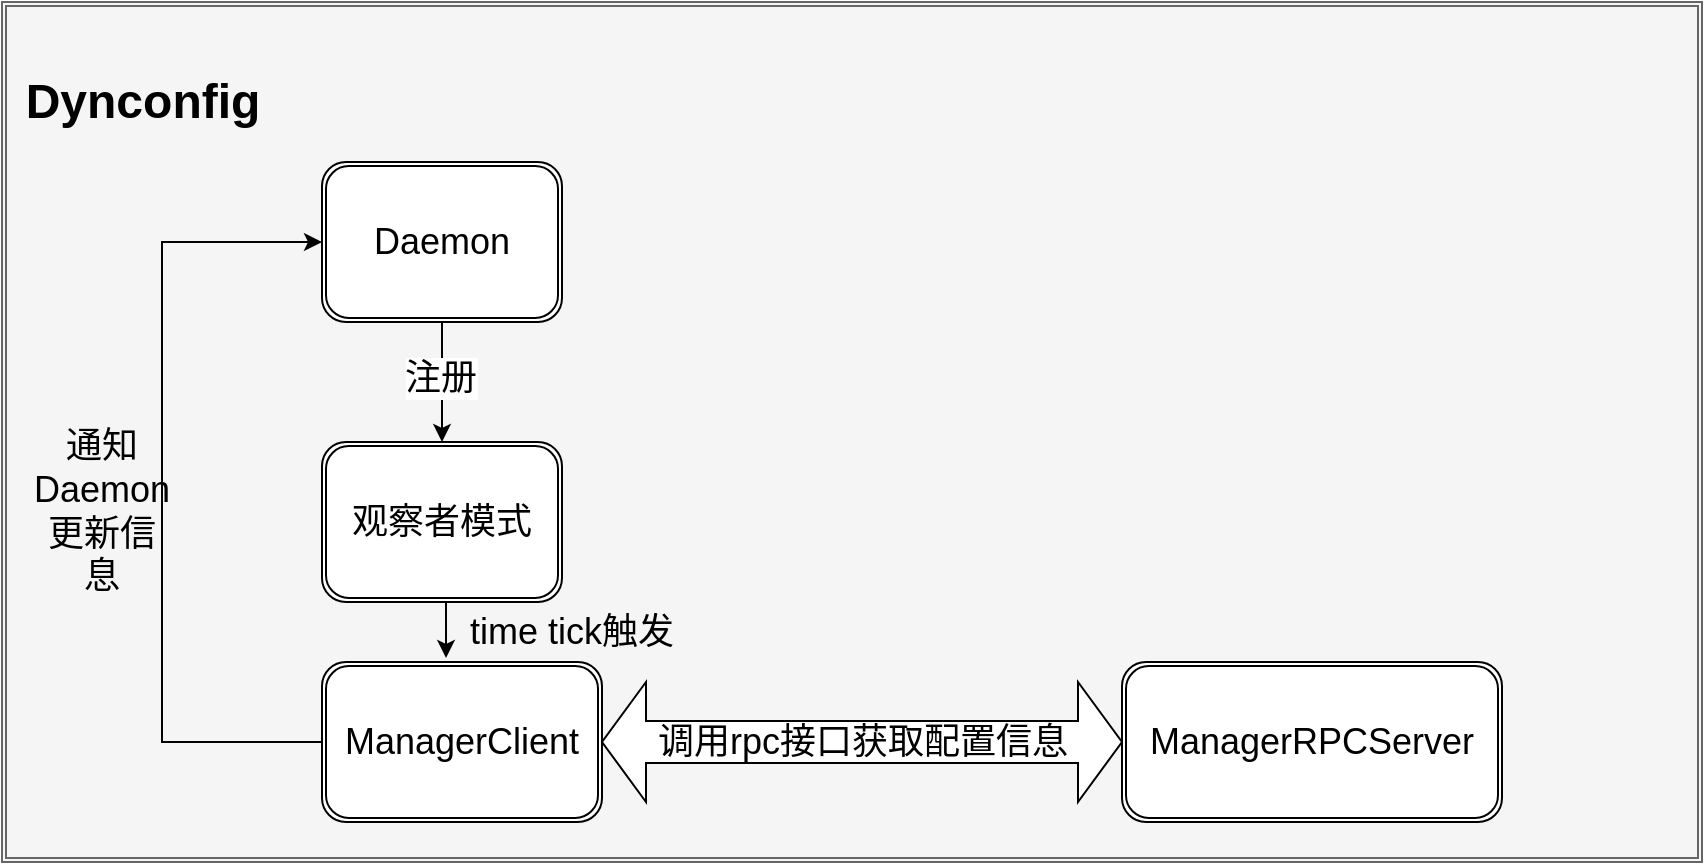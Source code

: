 <mxfile version="20.1.3" type="github">
  <diagram id="L3iIyHaRFa806XpU02ZG" name="第 1 页">
    <mxGraphModel dx="1426" dy="825" grid="1" gridSize="10" guides="1" tooltips="1" connect="1" arrows="1" fold="1" page="1" pageScale="1" pageWidth="827" pageHeight="1169" math="0" shadow="0">
      <root>
        <mxCell id="0" />
        <mxCell id="1" parent="0" />
        <mxCell id="Vvj6BtPym9Hvvpo3pfak-1" value="" style="shape=ext;double=1;rounded=0;whiteSpace=wrap;html=1;fontSize=18;fillColor=#f5f5f5;fontColor=#333333;strokeColor=#666666;" vertex="1" parent="1">
          <mxGeometry x="40" y="40" width="850" height="430" as="geometry" />
        </mxCell>
        <mxCell id="Vvj6BtPym9Hvvpo3pfak-2" value="Dynconfig" style="text;strokeColor=none;fillColor=none;html=1;fontSize=24;fontStyle=1;verticalAlign=middle;align=center;" vertex="1" parent="1">
          <mxGeometry x="60" y="70" width="100" height="40" as="geometry" />
        </mxCell>
        <mxCell id="Vvj6BtPym9Hvvpo3pfak-3" value="观察者模式" style="shape=ext;double=1;rounded=1;whiteSpace=wrap;html=1;fontSize=18;" vertex="1" parent="1">
          <mxGeometry x="200" y="260" width="120" height="80" as="geometry" />
        </mxCell>
        <mxCell id="Vvj6BtPym9Hvvpo3pfak-4" value="Daemon" style="shape=ext;double=1;rounded=1;whiteSpace=wrap;html=1;fontSize=18;" vertex="1" parent="1">
          <mxGeometry x="200" y="120" width="120" height="80" as="geometry" />
        </mxCell>
        <mxCell id="Vvj6BtPym9Hvvpo3pfak-5" value="" style="edgeStyle=segmentEdgeStyle;endArrow=classic;html=1;rounded=0;fontSize=18;exitX=0.5;exitY=1;exitDx=0;exitDy=0;entryX=0.5;entryY=0;entryDx=0;entryDy=0;" edge="1" parent="1" source="Vvj6BtPym9Hvvpo3pfak-4" target="Vvj6BtPym9Hvvpo3pfak-3">
          <mxGeometry width="50" height="50" relative="1" as="geometry">
            <mxPoint x="390" y="450" as="sourcePoint" />
            <mxPoint x="440" y="400" as="targetPoint" />
          </mxGeometry>
        </mxCell>
        <mxCell id="Vvj6BtPym9Hvvpo3pfak-6" value="注册" style="edgeLabel;html=1;align=center;verticalAlign=middle;resizable=0;points=[];fontSize=18;" vertex="1" connectable="0" parent="Vvj6BtPym9Hvvpo3pfak-5">
          <mxGeometry x="-0.067" y="-1" relative="1" as="geometry">
            <mxPoint as="offset" />
          </mxGeometry>
        </mxCell>
        <mxCell id="Vvj6BtPym9Hvvpo3pfak-7" value="ManagerClient" style="shape=ext;double=1;rounded=1;whiteSpace=wrap;html=1;fontSize=18;" vertex="1" parent="1">
          <mxGeometry x="200" y="370" width="140" height="80" as="geometry" />
        </mxCell>
        <mxCell id="Vvj6BtPym9Hvvpo3pfak-8" value="调用rpc接口获取配置信息" style="html=1;shadow=0;dashed=0;align=center;verticalAlign=middle;shape=mxgraph.arrows2.twoWayArrow;dy=0.65;dx=22;fontSize=18;" vertex="1" parent="1">
          <mxGeometry x="340" y="380" width="260" height="60" as="geometry" />
        </mxCell>
        <mxCell id="Vvj6BtPym9Hvvpo3pfak-9" value="ManagerRPCServer" style="shape=ext;double=1;rounded=1;whiteSpace=wrap;html=1;fontSize=18;" vertex="1" parent="1">
          <mxGeometry x="600" y="370" width="190" height="80" as="geometry" />
        </mxCell>
        <mxCell id="Vvj6BtPym9Hvvpo3pfak-10" value="" style="edgeStyle=segmentEdgeStyle;endArrow=classic;html=1;rounded=0;fontSize=18;exitX=0.5;exitY=1;exitDx=0;exitDy=0;entryX=0.443;entryY=-0.025;entryDx=0;entryDy=0;entryPerimeter=0;" edge="1" parent="1" source="Vvj6BtPym9Hvvpo3pfak-3" target="Vvj6BtPym9Hvvpo3pfak-7">
          <mxGeometry width="50" height="50" relative="1" as="geometry">
            <mxPoint x="390" y="450" as="sourcePoint" />
            <mxPoint x="440" y="400" as="targetPoint" />
          </mxGeometry>
        </mxCell>
        <mxCell id="Vvj6BtPym9Hvvpo3pfak-11" value="time tick触发" style="text;html=1;strokeColor=none;fillColor=none;align=center;verticalAlign=middle;whiteSpace=wrap;rounded=0;fontSize=18;" vertex="1" parent="1">
          <mxGeometry x="270" y="340" width="110" height="30" as="geometry" />
        </mxCell>
        <mxCell id="Vvj6BtPym9Hvvpo3pfak-12" value="" style="endArrow=classic;html=1;rounded=0;fontSize=18;exitX=0;exitY=0.5;exitDx=0;exitDy=0;entryX=0;entryY=0.5;entryDx=0;entryDy=0;" edge="1" parent="1" source="Vvj6BtPym9Hvvpo3pfak-7" target="Vvj6BtPym9Hvvpo3pfak-4">
          <mxGeometry width="50" height="50" relative="1" as="geometry">
            <mxPoint x="390" y="450" as="sourcePoint" />
            <mxPoint x="440" y="400" as="targetPoint" />
            <Array as="points">
              <mxPoint x="120" y="410" />
              <mxPoint x="120" y="160" />
            </Array>
          </mxGeometry>
        </mxCell>
        <mxCell id="Vvj6BtPym9Hvvpo3pfak-13" value="通知Daemon更新信息" style="text;html=1;strokeColor=none;fillColor=none;align=center;verticalAlign=middle;whiteSpace=wrap;rounded=0;fontSize=18;" vertex="1" parent="1">
          <mxGeometry x="60" y="280" width="60" height="30" as="geometry" />
        </mxCell>
      </root>
    </mxGraphModel>
  </diagram>
</mxfile>
